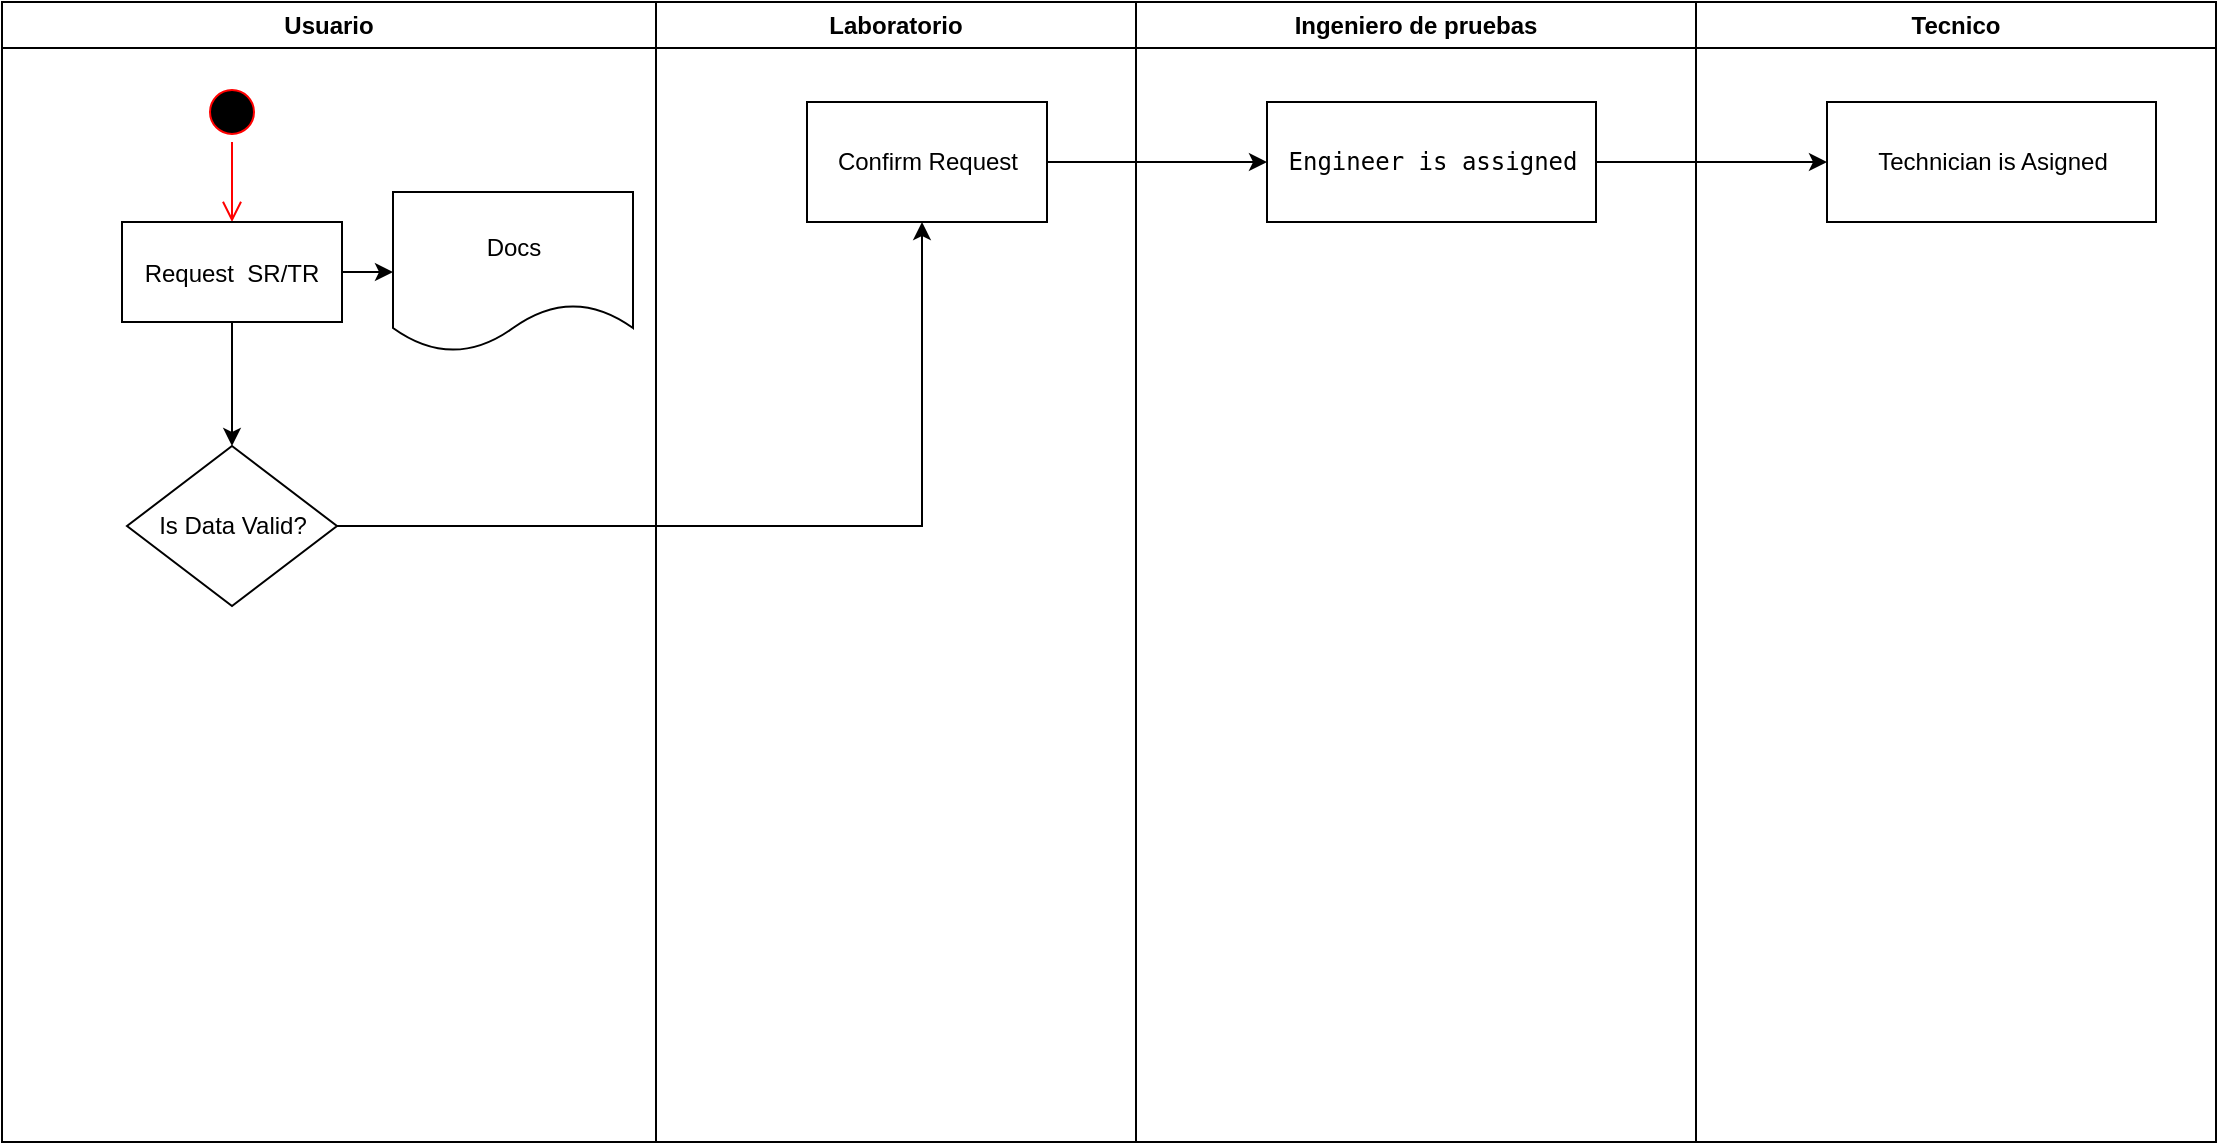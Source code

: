 <mxfile version="24.3.1" type="github">
  <diagram name="Page-1" id="e7e014a7-5840-1c2e-5031-d8a46d1fe8dd">
    <mxGraphModel dx="2603" dy="874" grid="1" gridSize="10" guides="1" tooltips="1" connect="1" arrows="1" fold="1" page="1" pageScale="1" pageWidth="1169" pageHeight="826" background="none" math="0" shadow="0">
      <root>
        <mxCell id="0" />
        <mxCell id="1" parent="0" />
        <mxCell id="2" value="Usuario" style="swimlane;whiteSpace=wrap" parent="1" vertex="1">
          <mxGeometry x="-97" y="128" width="327" height="570" as="geometry" />
        </mxCell>
        <mxCell id="5" value="" style="ellipse;shape=startState;fillColor=#000000;strokeColor=#ff0000;" parent="2" vertex="1">
          <mxGeometry x="100" y="40" width="30" height="30" as="geometry" />
        </mxCell>
        <mxCell id="6" value="" style="edgeStyle=elbowEdgeStyle;elbow=horizontal;verticalAlign=bottom;endArrow=open;endSize=8;strokeColor=#FF0000;endFill=1;rounded=0" parent="2" source="5" target="7" edge="1">
          <mxGeometry x="100" y="40" as="geometry">
            <mxPoint x="115" y="110" as="targetPoint" />
          </mxGeometry>
        </mxCell>
        <mxCell id="DqZLcIyAYDGECO1wRY2--42" value="" style="edgeStyle=orthogonalEdgeStyle;rounded=0;orthogonalLoop=1;jettySize=auto;html=1;" edge="1" parent="2" source="7" target="DqZLcIyAYDGECO1wRY2--41">
          <mxGeometry relative="1" as="geometry" />
        </mxCell>
        <mxCell id="DqZLcIyAYDGECO1wRY2--44" value="" style="edgeStyle=orthogonalEdgeStyle;rounded=0;orthogonalLoop=1;jettySize=auto;html=1;" edge="1" parent="2" source="7" target="DqZLcIyAYDGECO1wRY2--43">
          <mxGeometry relative="1" as="geometry" />
        </mxCell>
        <mxCell id="7" value="Request  SR/TR" style="" parent="2" vertex="1">
          <mxGeometry x="60" y="110" width="110" height="50" as="geometry" />
        </mxCell>
        <mxCell id="DqZLcIyAYDGECO1wRY2--41" value="Docs" style="shape=document;whiteSpace=wrap;html=1;boundedLbl=1;" vertex="1" parent="2">
          <mxGeometry x="195.5" y="95" width="120" height="80" as="geometry" />
        </mxCell>
        <mxCell id="DqZLcIyAYDGECO1wRY2--43" value="Is Data Valid?" style="rhombus;whiteSpace=wrap;html=1;" vertex="1" parent="2">
          <mxGeometry x="62.5" y="222" width="105" height="80" as="geometry" />
        </mxCell>
        <mxCell id="3" value="Laboratorio" style="swimlane;whiteSpace=wrap" parent="1" vertex="1">
          <mxGeometry x="230" y="128" width="240" height="570" as="geometry" />
        </mxCell>
        <mxCell id="DqZLcIyAYDGECO1wRY2--45" value="Confirm Request" style="whiteSpace=wrap;html=1;" vertex="1" parent="3">
          <mxGeometry x="75.5" y="50" width="120" height="60" as="geometry" />
        </mxCell>
        <mxCell id="4" value="Ingeniero de pruebas" style="swimlane;whiteSpace=wrap" parent="1" vertex="1">
          <mxGeometry x="470" y="128" width="280" height="570" as="geometry" />
        </mxCell>
        <mxCell id="DqZLcIyAYDGECO1wRY2--47" value="&lt;pre dir=&quot;ltr&quot; data-ved=&quot;2ahUKEwighbuz3fGFAxVrl-4BHSDPA7UQ3ewLegQIBRAT&quot; aria-label=&quot;Texto traducido&quot; style=&quot;text-align:left&quot; id=&quot;tw-target-text&quot; data-placeholder=&quot;Traducción&quot; class=&quot;tw-data-text tw-text-large tw-ta&quot;&gt;&lt;span lang=&quot;en&quot; class=&quot;Y2IQFc&quot;&gt;Engineer is assigned&lt;/span&gt;&lt;/pre&gt;" style="whiteSpace=wrap;html=1;" vertex="1" parent="4">
          <mxGeometry x="65.5" y="50" width="164.5" height="60" as="geometry" />
        </mxCell>
        <mxCell id="DqZLcIyAYDGECO1wRY2--46" value="" style="edgeStyle=orthogonalEdgeStyle;rounded=0;orthogonalLoop=1;jettySize=auto;html=1;" edge="1" parent="1" source="DqZLcIyAYDGECO1wRY2--43" target="DqZLcIyAYDGECO1wRY2--45">
          <mxGeometry relative="1" as="geometry">
            <Array as="points">
              <mxPoint x="363" y="390" />
              <mxPoint x="363" y="208" />
            </Array>
          </mxGeometry>
        </mxCell>
        <mxCell id="DqZLcIyAYDGECO1wRY2--48" value="" style="edgeStyle=orthogonalEdgeStyle;rounded=0;orthogonalLoop=1;jettySize=auto;html=1;" edge="1" parent="1" source="DqZLcIyAYDGECO1wRY2--45" target="DqZLcIyAYDGECO1wRY2--47">
          <mxGeometry relative="1" as="geometry" />
        </mxCell>
        <mxCell id="DqZLcIyAYDGECO1wRY2--49" value="Tecnico" style="swimlane;whiteSpace=wrap" vertex="1" parent="1">
          <mxGeometry x="750" y="128" width="260" height="570" as="geometry" />
        </mxCell>
        <mxCell id="DqZLcIyAYDGECO1wRY2--50" value="Technician is Asigned" style="whiteSpace=wrap;html=1;" vertex="1" parent="DqZLcIyAYDGECO1wRY2--49">
          <mxGeometry x="65.5" y="50" width="164.5" height="60" as="geometry" />
        </mxCell>
        <mxCell id="DqZLcIyAYDGECO1wRY2--51" value="" style="edgeStyle=orthogonalEdgeStyle;rounded=0;orthogonalLoop=1;jettySize=auto;html=1;" edge="1" parent="1" source="DqZLcIyAYDGECO1wRY2--47" target="DqZLcIyAYDGECO1wRY2--50">
          <mxGeometry relative="1" as="geometry" />
        </mxCell>
      </root>
    </mxGraphModel>
  </diagram>
</mxfile>
